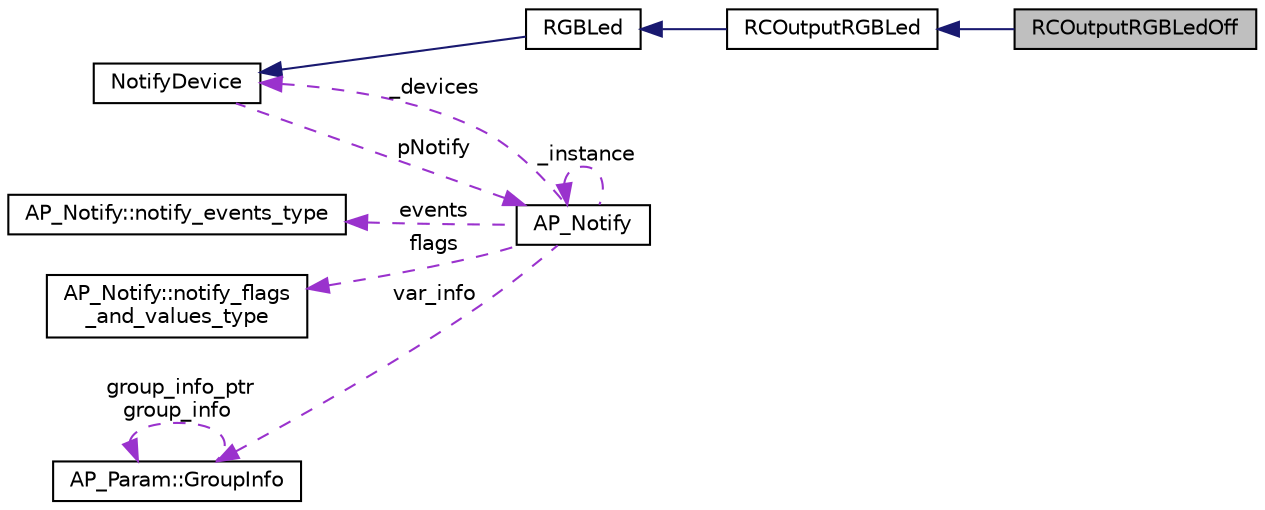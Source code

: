 digraph "RCOutputRGBLedOff"
{
 // INTERACTIVE_SVG=YES
  edge [fontname="Helvetica",fontsize="10",labelfontname="Helvetica",labelfontsize="10"];
  node [fontname="Helvetica",fontsize="10",shape=record];
  rankdir="LR";
  Node1 [label="RCOutputRGBLedOff",height=0.2,width=0.4,color="black", fillcolor="grey75", style="filled", fontcolor="black"];
  Node2 -> Node1 [dir="back",color="midnightblue",fontsize="10",style="solid",fontname="Helvetica"];
  Node2 [label="RCOutputRGBLed",height=0.2,width=0.4,color="black", fillcolor="white", style="filled",URL="$classRCOutputRGBLed.html"];
  Node3 -> Node2 [dir="back",color="midnightblue",fontsize="10",style="solid",fontname="Helvetica"];
  Node3 [label="RGBLed",height=0.2,width=0.4,color="black", fillcolor="white", style="filled",URL="$classRGBLed.html"];
  Node4 -> Node3 [dir="back",color="midnightblue",fontsize="10",style="solid",fontname="Helvetica"];
  Node4 [label="NotifyDevice",height=0.2,width=0.4,color="black", fillcolor="white", style="filled",URL="$classNotifyDevice.html"];
  Node5 -> Node4 [dir="back",color="darkorchid3",fontsize="10",style="dashed",label=" pNotify" ,fontname="Helvetica"];
  Node5 [label="AP_Notify",height=0.2,width=0.4,color="black", fillcolor="white", style="filled",URL="$classAP__Notify.html"];
  Node6 -> Node5 [dir="back",color="darkorchid3",fontsize="10",style="dashed",label=" events" ,fontname="Helvetica"];
  Node6 [label="AP_Notify::notify_events_type",height=0.2,width=0.4,color="black", fillcolor="white", style="filled",URL="$structAP__Notify_1_1notify__events__type.html",tooltip="notify_events_type - bitmask of active events. "];
  Node7 -> Node5 [dir="back",color="darkorchid3",fontsize="10",style="dashed",label=" flags" ,fontname="Helvetica"];
  Node7 [label="AP_Notify::notify_flags\l_and_values_type",height=0.2,width=0.4,color="black", fillcolor="white", style="filled",URL="$structAP__Notify_1_1notify__flags__and__values__type.html",tooltip="notify_flags_type - bitmask of notification flags "];
  Node8 -> Node5 [dir="back",color="darkorchid3",fontsize="10",style="dashed",label=" var_info" ,fontname="Helvetica"];
  Node8 [label="AP_Param::GroupInfo",height=0.2,width=0.4,color="black", fillcolor="white", style="filled",URL="$structAP__Param_1_1GroupInfo.html"];
  Node8 -> Node8 [dir="back",color="darkorchid3",fontsize="10",style="dashed",label=" group_info_ptr\ngroup_info" ,fontname="Helvetica"];
  Node4 -> Node5 [dir="back",color="darkorchid3",fontsize="10",style="dashed",label=" _devices" ,fontname="Helvetica"];
  Node5 -> Node5 [dir="back",color="darkorchid3",fontsize="10",style="dashed",label=" _instance" ,fontname="Helvetica"];
}
